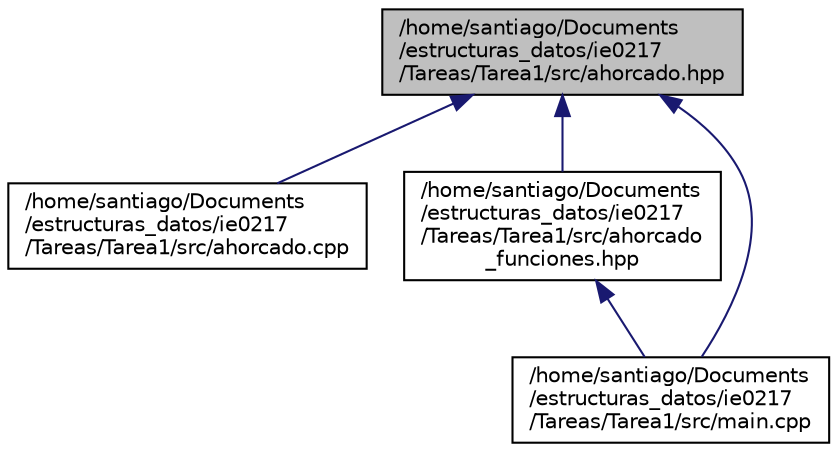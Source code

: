 digraph "/home/santiago/Documents/estructuras_datos/ie0217/Tareas/Tarea1/src/ahorcado.hpp"
{
 // LATEX_PDF_SIZE
  edge [fontname="Helvetica",fontsize="10",labelfontname="Helvetica",labelfontsize="10"];
  node [fontname="Helvetica",fontsize="10",shape=record];
  Node1 [label="/home/santiago/Documents\l/estructuras_datos/ie0217\l/Tareas/Tarea1/src/ahorcado.hpp",height=0.2,width=0.4,color="black", fillcolor="grey75", style="filled", fontcolor="black",tooltip="Este es el header de el juego Ahorcado."];
  Node1 -> Node2 [dir="back",color="midnightblue",fontsize="10",style="solid",fontname="Helvetica"];
  Node2 [label="/home/santiago/Documents\l/estructuras_datos/ie0217\l/Tareas/Tarea1/src/ahorcado.cpp",height=0.2,width=0.4,color="black", fillcolor="white", style="filled",URL="$ahorcado_8cpp.html",tooltip="Descripcion de las funciones necesarias para el juego de ahorcado."];
  Node1 -> Node3 [dir="back",color="midnightblue",fontsize="10",style="solid",fontname="Helvetica"];
  Node3 [label="/home/santiago/Documents\l/estructuras_datos/ie0217\l/Tareas/Tarea1/src/ahorcado\l_funciones.hpp",height=0.2,width=0.4,color="black", fillcolor="white", style="filled",URL="$ahorcado__funciones_8hpp.html",tooltip="Header de las funciones utilizadas en el juego de ahorcado, representan las funciones internas y exte..."];
  Node3 -> Node4 [dir="back",color="midnightblue",fontsize="10",style="solid",fontname="Helvetica"];
  Node4 [label="/home/santiago/Documents\l/estructuras_datos/ie0217\l/Tareas/Tarea1/src/main.cpp",height=0.2,width=0.4,color="black", fillcolor="white", style="filled",URL="$main_8cpp.html",tooltip="Main del juego ahorcado, es un menu para las funciones que tiene el juego."];
  Node1 -> Node4 [dir="back",color="midnightblue",fontsize="10",style="solid",fontname="Helvetica"];
}
